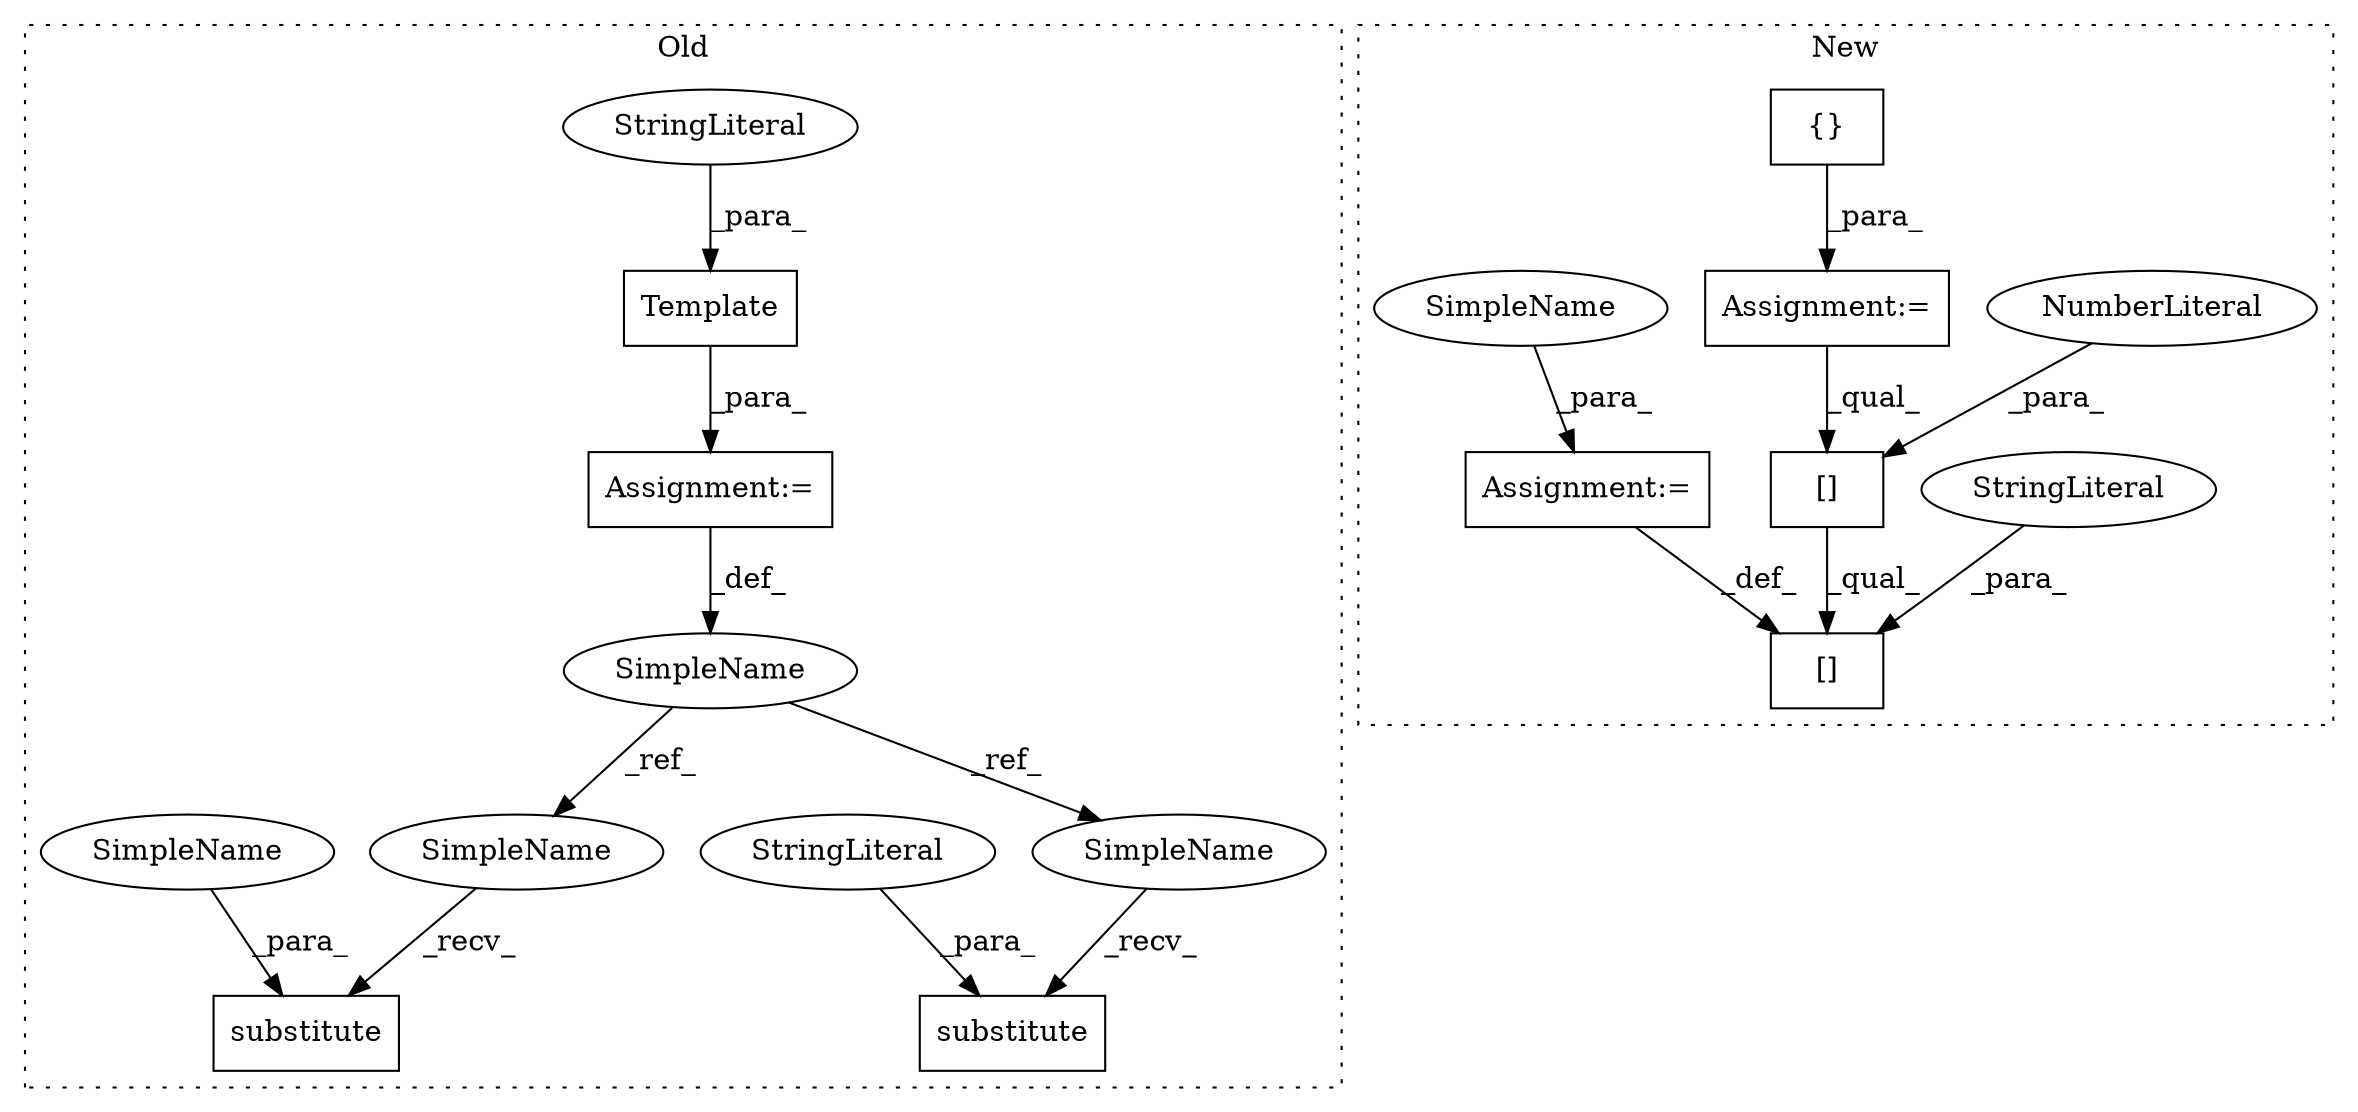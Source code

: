 digraph G {
subgraph cluster0 {
1 [label="Template" a="32" s="2919,3094" l="9,1" shape="box"];
4 [label="Assignment:=" a="7" s="2918" l="1" shape="box"];
5 [label="StringLiteral" a="45" s="2928" l="166" shape="ellipse"];
9 [label="substitute" a="32" s="3243,3265" l="11,1" shape="box"];
10 [label="StringLiteral" a="45" s="3254" l="5" shape="ellipse"];
12 [label="substitute" a="32" s="3469,3497" l="11,1" shape="box"];
13 [label="SimpleName" a="42" s="2897" l="21" shape="ellipse"];
15 [label="SimpleName" a="42" s="3489" l="8" shape="ellipse"];
16 [label="SimpleName" a="42" s="3221" l="21" shape="ellipse"];
17 [label="SimpleName" a="42" s="3447" l="21" shape="ellipse"];
label = "Old";
style="dotted";
}
subgraph cluster1 {
2 [label="[]" a="2" s="4831,4858" l="18,1" shape="box"];
3 [label="StringLiteral" a="45" s="4849" l="9" shape="ellipse"];
6 [label="[]" a="2" s="4831,4847" l="15,1" shape="box"];
7 [label="NumberLiteral" a="34" s="4846" l="1" shape="ellipse"];
8 [label="{}" a="4" s="4506,4590" l="1,1" shape="box"];
11 [label="Assignment:=" a="7" s="4488" l="1" shape="box"];
14 [label="Assignment:=" a="7" s="4859" l="1" shape="box"];
18 [label="SimpleName" a="42" s="4860" l="7" shape="ellipse"];
label = "New";
style="dotted";
}
1 -> 4 [label="_para_"];
3 -> 2 [label="_para_"];
4 -> 13 [label="_def_"];
5 -> 1 [label="_para_"];
6 -> 2 [label="_qual_"];
7 -> 6 [label="_para_"];
8 -> 11 [label="_para_"];
10 -> 9 [label="_para_"];
11 -> 6 [label="_qual_"];
13 -> 17 [label="_ref_"];
13 -> 16 [label="_ref_"];
14 -> 2 [label="_def_"];
15 -> 12 [label="_para_"];
16 -> 9 [label="_recv_"];
17 -> 12 [label="_recv_"];
18 -> 14 [label="_para_"];
}